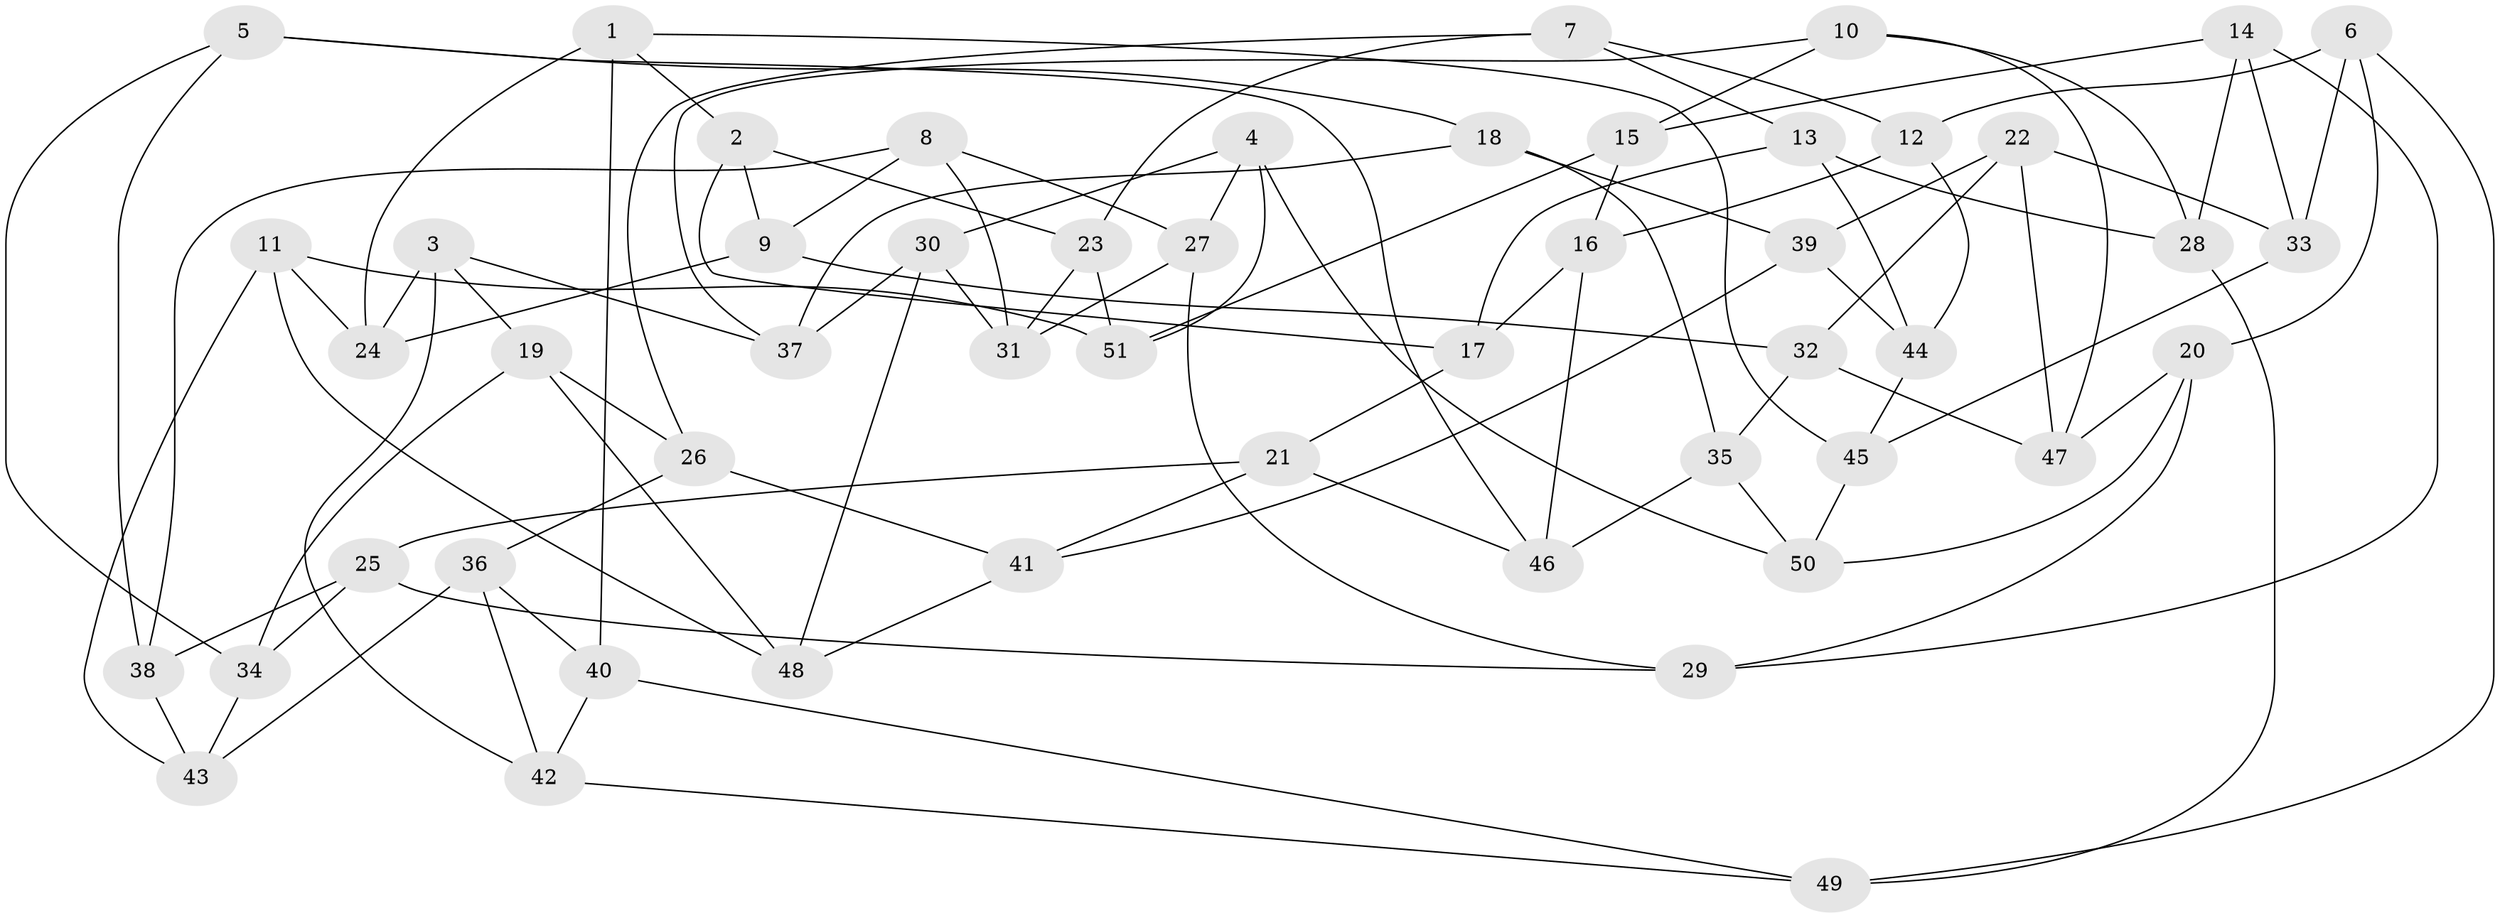 // coarse degree distribution, {6: 0.6428571428571429, 4: 0.14285714285714285, 5: 0.17857142857142858, 3: 0.03571428571428571}
// Generated by graph-tools (version 1.1) at 2025/42/03/06/25 10:42:17]
// undirected, 51 vertices, 102 edges
graph export_dot {
graph [start="1"]
  node [color=gray90,style=filled];
  1;
  2;
  3;
  4;
  5;
  6;
  7;
  8;
  9;
  10;
  11;
  12;
  13;
  14;
  15;
  16;
  17;
  18;
  19;
  20;
  21;
  22;
  23;
  24;
  25;
  26;
  27;
  28;
  29;
  30;
  31;
  32;
  33;
  34;
  35;
  36;
  37;
  38;
  39;
  40;
  41;
  42;
  43;
  44;
  45;
  46;
  47;
  48;
  49;
  50;
  51;
  1 -- 2;
  1 -- 45;
  1 -- 24;
  1 -- 40;
  2 -- 9;
  2 -- 23;
  2 -- 17;
  3 -- 37;
  3 -- 24;
  3 -- 19;
  3 -- 42;
  4 -- 30;
  4 -- 27;
  4 -- 51;
  4 -- 50;
  5 -- 34;
  5 -- 38;
  5 -- 18;
  5 -- 46;
  6 -- 20;
  6 -- 33;
  6 -- 49;
  6 -- 12;
  7 -- 23;
  7 -- 12;
  7 -- 26;
  7 -- 13;
  8 -- 27;
  8 -- 31;
  8 -- 9;
  8 -- 38;
  9 -- 24;
  9 -- 32;
  10 -- 47;
  10 -- 37;
  10 -- 15;
  10 -- 28;
  11 -- 51;
  11 -- 24;
  11 -- 43;
  11 -- 48;
  12 -- 16;
  12 -- 44;
  13 -- 44;
  13 -- 17;
  13 -- 28;
  14 -- 29;
  14 -- 33;
  14 -- 15;
  14 -- 28;
  15 -- 51;
  15 -- 16;
  16 -- 46;
  16 -- 17;
  17 -- 21;
  18 -- 35;
  18 -- 37;
  18 -- 39;
  19 -- 48;
  19 -- 34;
  19 -- 26;
  20 -- 50;
  20 -- 47;
  20 -- 29;
  21 -- 25;
  21 -- 41;
  21 -- 46;
  22 -- 47;
  22 -- 32;
  22 -- 33;
  22 -- 39;
  23 -- 31;
  23 -- 51;
  25 -- 38;
  25 -- 29;
  25 -- 34;
  26 -- 36;
  26 -- 41;
  27 -- 31;
  27 -- 29;
  28 -- 49;
  30 -- 48;
  30 -- 37;
  30 -- 31;
  32 -- 35;
  32 -- 47;
  33 -- 45;
  34 -- 43;
  35 -- 46;
  35 -- 50;
  36 -- 40;
  36 -- 42;
  36 -- 43;
  38 -- 43;
  39 -- 44;
  39 -- 41;
  40 -- 49;
  40 -- 42;
  41 -- 48;
  42 -- 49;
  44 -- 45;
  45 -- 50;
}
